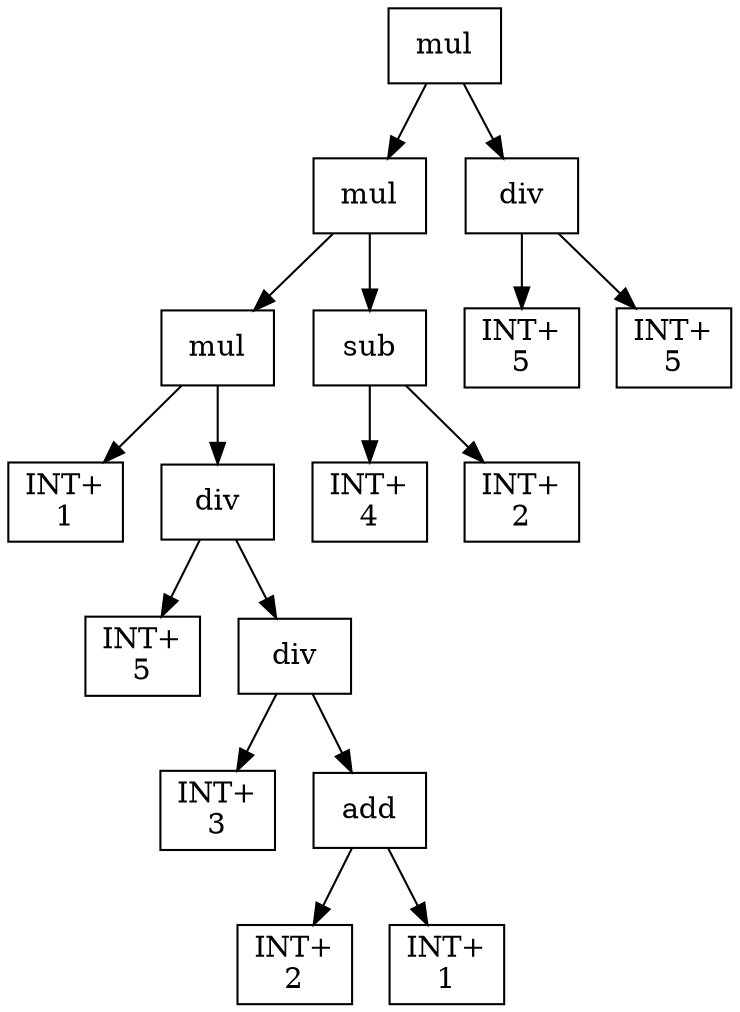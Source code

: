 digraph expr {
  node [shape=box];
  n1 [label="mul"];
  n2 [label="mul"];
  n3 [label="mul"];
  n4 [label="INT+\n1"];
  n5 [label="div"];
  n6 [label="INT+\n5"];
  n7 [label="div"];
  n8 [label="INT+\n3"];
  n9 [label="add"];
  n10 [label="INT+\n2"];
  n11 [label="INT+\n1"];
  n9 -> n10;
  n9 -> n11;
  n7 -> n8;
  n7 -> n9;
  n5 -> n6;
  n5 -> n7;
  n3 -> n4;
  n3 -> n5;
  n12 [label="sub"];
  n13 [label="INT+\n4"];
  n14 [label="INT+\n2"];
  n12 -> n13;
  n12 -> n14;
  n2 -> n3;
  n2 -> n12;
  n15 [label="div"];
  n16 [label="INT+\n5"];
  n17 [label="INT+\n5"];
  n15 -> n16;
  n15 -> n17;
  n1 -> n2;
  n1 -> n15;
}